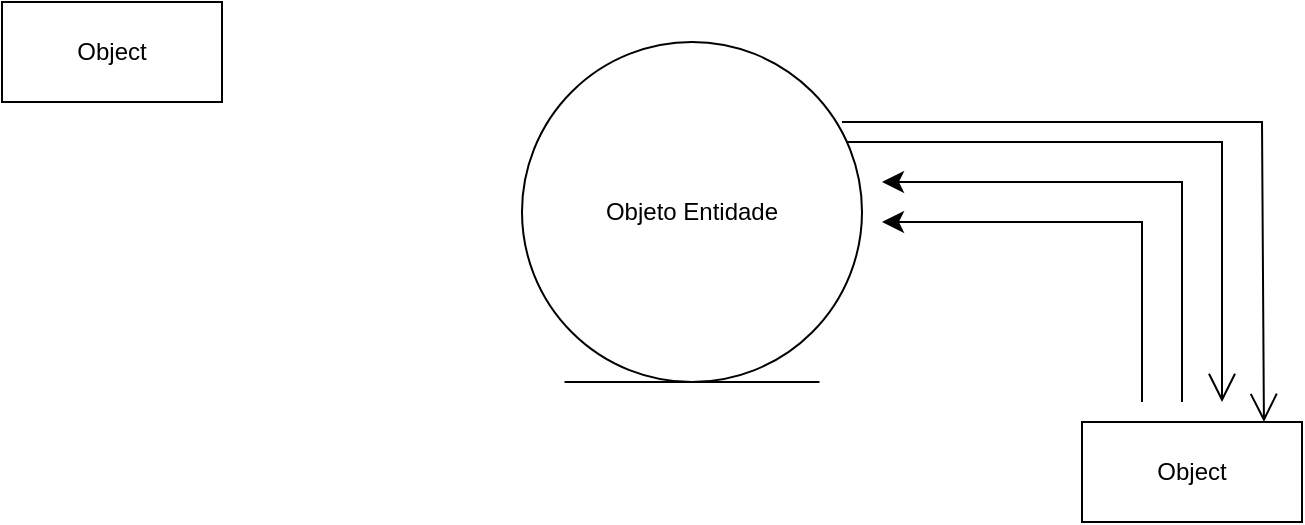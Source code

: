 <mxfile version="24.4.0" type="github">
  <diagram name="Página-1" id="24dz08nohxDyytDMcKvd">
    <mxGraphModel dx="1434" dy="772" grid="1" gridSize="10" guides="1" tooltips="1" connect="1" arrows="1" fold="1" page="1" pageScale="1" pageWidth="827" pageHeight="1169" math="0" shadow="0">
      <root>
        <mxCell id="0" />
        <mxCell id="1" parent="0" />
        <mxCell id="LijUFugphKT_dtqwZqAK-2" value="Object" style="html=1;whiteSpace=wrap;" vertex="1" parent="1">
          <mxGeometry x="50" y="290" width="110" height="50" as="geometry" />
        </mxCell>
        <mxCell id="LijUFugphKT_dtqwZqAK-3" value="Object" style="html=1;whiteSpace=wrap;" vertex="1" parent="1">
          <mxGeometry x="590" y="500" width="110" height="50" as="geometry" />
        </mxCell>
        <mxCell id="LijUFugphKT_dtqwZqAK-6" value="" style="edgeStyle=segmentEdgeStyle;endArrow=classic;html=1;curved=0;rounded=0;endSize=8;startSize=8;" edge="1" parent="1" target="LijUFugphKT_dtqwZqAK-1">
          <mxGeometry width="50" height="50" relative="1" as="geometry">
            <mxPoint x="390" y="420" as="sourcePoint" />
            <mxPoint x="440" y="370" as="targetPoint" />
          </mxGeometry>
        </mxCell>
        <mxCell id="LijUFugphKT_dtqwZqAK-1" value="&lt;font style=&quot;vertical-align: inherit;&quot;&gt;&lt;font style=&quot;vertical-align: inherit;&quot;&gt;Objeto Entidade&lt;/font&gt;&lt;/font&gt;" style="ellipse;shape=umlEntity;whiteSpace=wrap;html=1;" vertex="1" parent="1">
          <mxGeometry x="310" y="310" width="170" height="170" as="geometry" />
        </mxCell>
        <mxCell id="LijUFugphKT_dtqwZqAK-8" value="" style="endArrow=open;endFill=1;endSize=12;html=1;rounded=0;exitX=0.953;exitY=0.294;exitDx=0;exitDy=0;exitPerimeter=0;" edge="1" parent="1" source="LijUFugphKT_dtqwZqAK-1">
          <mxGeometry width="160" relative="1" as="geometry">
            <mxPoint x="500" y="360" as="sourcePoint" />
            <mxPoint x="660" y="490" as="targetPoint" />
            <Array as="points">
              <mxPoint x="660" y="360" />
            </Array>
          </mxGeometry>
        </mxCell>
        <mxCell id="LijUFugphKT_dtqwZqAK-9" value="" style="endArrow=open;endFill=1;endSize=12;html=1;rounded=0;entryX=0.827;entryY=0;entryDx=0;entryDy=0;entryPerimeter=0;" edge="1" parent="1" target="LijUFugphKT_dtqwZqAK-3">
          <mxGeometry width="160" relative="1" as="geometry">
            <mxPoint x="470" y="350" as="sourcePoint" />
            <mxPoint x="680" y="480" as="targetPoint" />
            <Array as="points">
              <mxPoint x="680" y="350" />
            </Array>
          </mxGeometry>
        </mxCell>
        <mxCell id="LijUFugphKT_dtqwZqAK-12" value="" style="edgeStyle=segmentEdgeStyle;endArrow=classic;html=1;curved=0;rounded=0;endSize=8;startSize=8;" edge="1" parent="1">
          <mxGeometry width="50" height="50" relative="1" as="geometry">
            <mxPoint x="640" y="490" as="sourcePoint" />
            <mxPoint x="490" y="380" as="targetPoint" />
            <Array as="points">
              <mxPoint x="640" y="490" />
              <mxPoint x="640" y="380" />
            </Array>
          </mxGeometry>
        </mxCell>
        <mxCell id="LijUFugphKT_dtqwZqAK-13" value="" style="edgeStyle=segmentEdgeStyle;endArrow=classic;html=1;curved=0;rounded=0;endSize=8;startSize=8;" edge="1" parent="1">
          <mxGeometry width="50" height="50" relative="1" as="geometry">
            <mxPoint x="620" y="490" as="sourcePoint" />
            <mxPoint x="490" y="400" as="targetPoint" />
            <Array as="points">
              <mxPoint x="620" y="400" />
            </Array>
          </mxGeometry>
        </mxCell>
      </root>
    </mxGraphModel>
  </diagram>
</mxfile>
